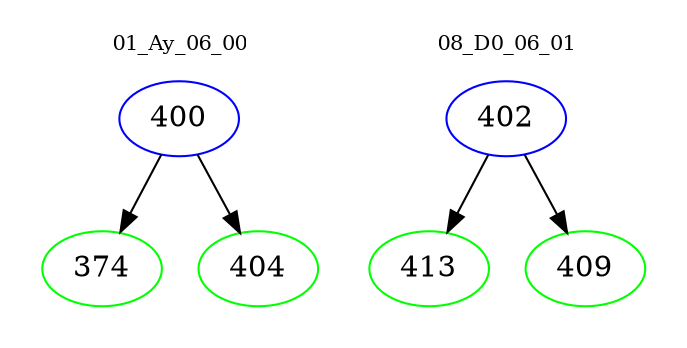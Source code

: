digraph{
subgraph cluster_0 {
color = white
label = "01_Ay_06_00";
fontsize=10;
T0_400 [label="400", color="blue"]
T0_400 -> T0_374 [color="black"]
T0_374 [label="374", color="green"]
T0_400 -> T0_404 [color="black"]
T0_404 [label="404", color="green"]
}
subgraph cluster_1 {
color = white
label = "08_D0_06_01";
fontsize=10;
T1_402 [label="402", color="blue"]
T1_402 -> T1_413 [color="black"]
T1_413 [label="413", color="green"]
T1_402 -> T1_409 [color="black"]
T1_409 [label="409", color="green"]
}
}
